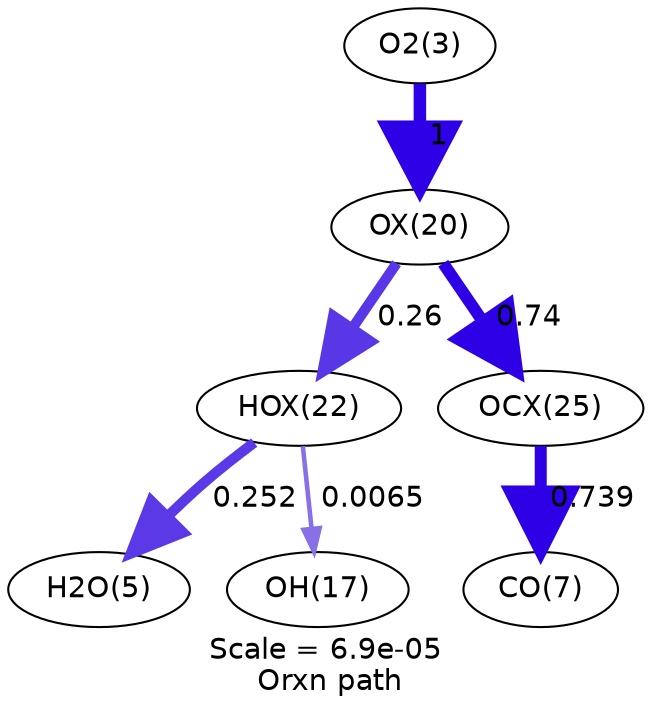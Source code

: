 digraph reaction_paths {
center=1;
s4 -> s24[fontname="Helvetica", penwidth=6, arrowsize=3, color="0.7, 1.5, 0.9"
, label=" 1"];
s24 -> s26[fontname="Helvetica", penwidth=4.98, arrowsize=2.49, color="0.7, 0.76, 0.9"
, label=" 0.26"];
s24 -> s29[fontname="Helvetica", penwidth=5.77, arrowsize=2.89, color="0.7, 1.24, 0.9"
, label=" 0.74"];
s26 -> s6[fontname="Helvetica", penwidth=4.96, arrowsize=2.48, color="0.7, 0.752, 0.9"
, label=" 0.252"];
s26 -> s18[fontname="Helvetica", penwidth=2.2, arrowsize=1.1, color="0.7, 0.507, 0.9"
, label=" 0.0065"];
s29 -> s8[fontname="Helvetica", penwidth=5.77, arrowsize=2.89, color="0.7, 1.24, 0.9"
, label=" 0.739"];
s4 [ fontname="Helvetica", label="O2(3)"];
s6 [ fontname="Helvetica", label="H2O(5)"];
s8 [ fontname="Helvetica", label="CO(7)"];
s18 [ fontname="Helvetica", label="OH(17)"];
s24 [ fontname="Helvetica", label="OX(20)"];
s26 [ fontname="Helvetica", label="HOX(22)"];
s29 [ fontname="Helvetica", label="OCX(25)"];
 label = "Scale = 6.9e-05\l Orxn path";
 fontname = "Helvetica";
}

